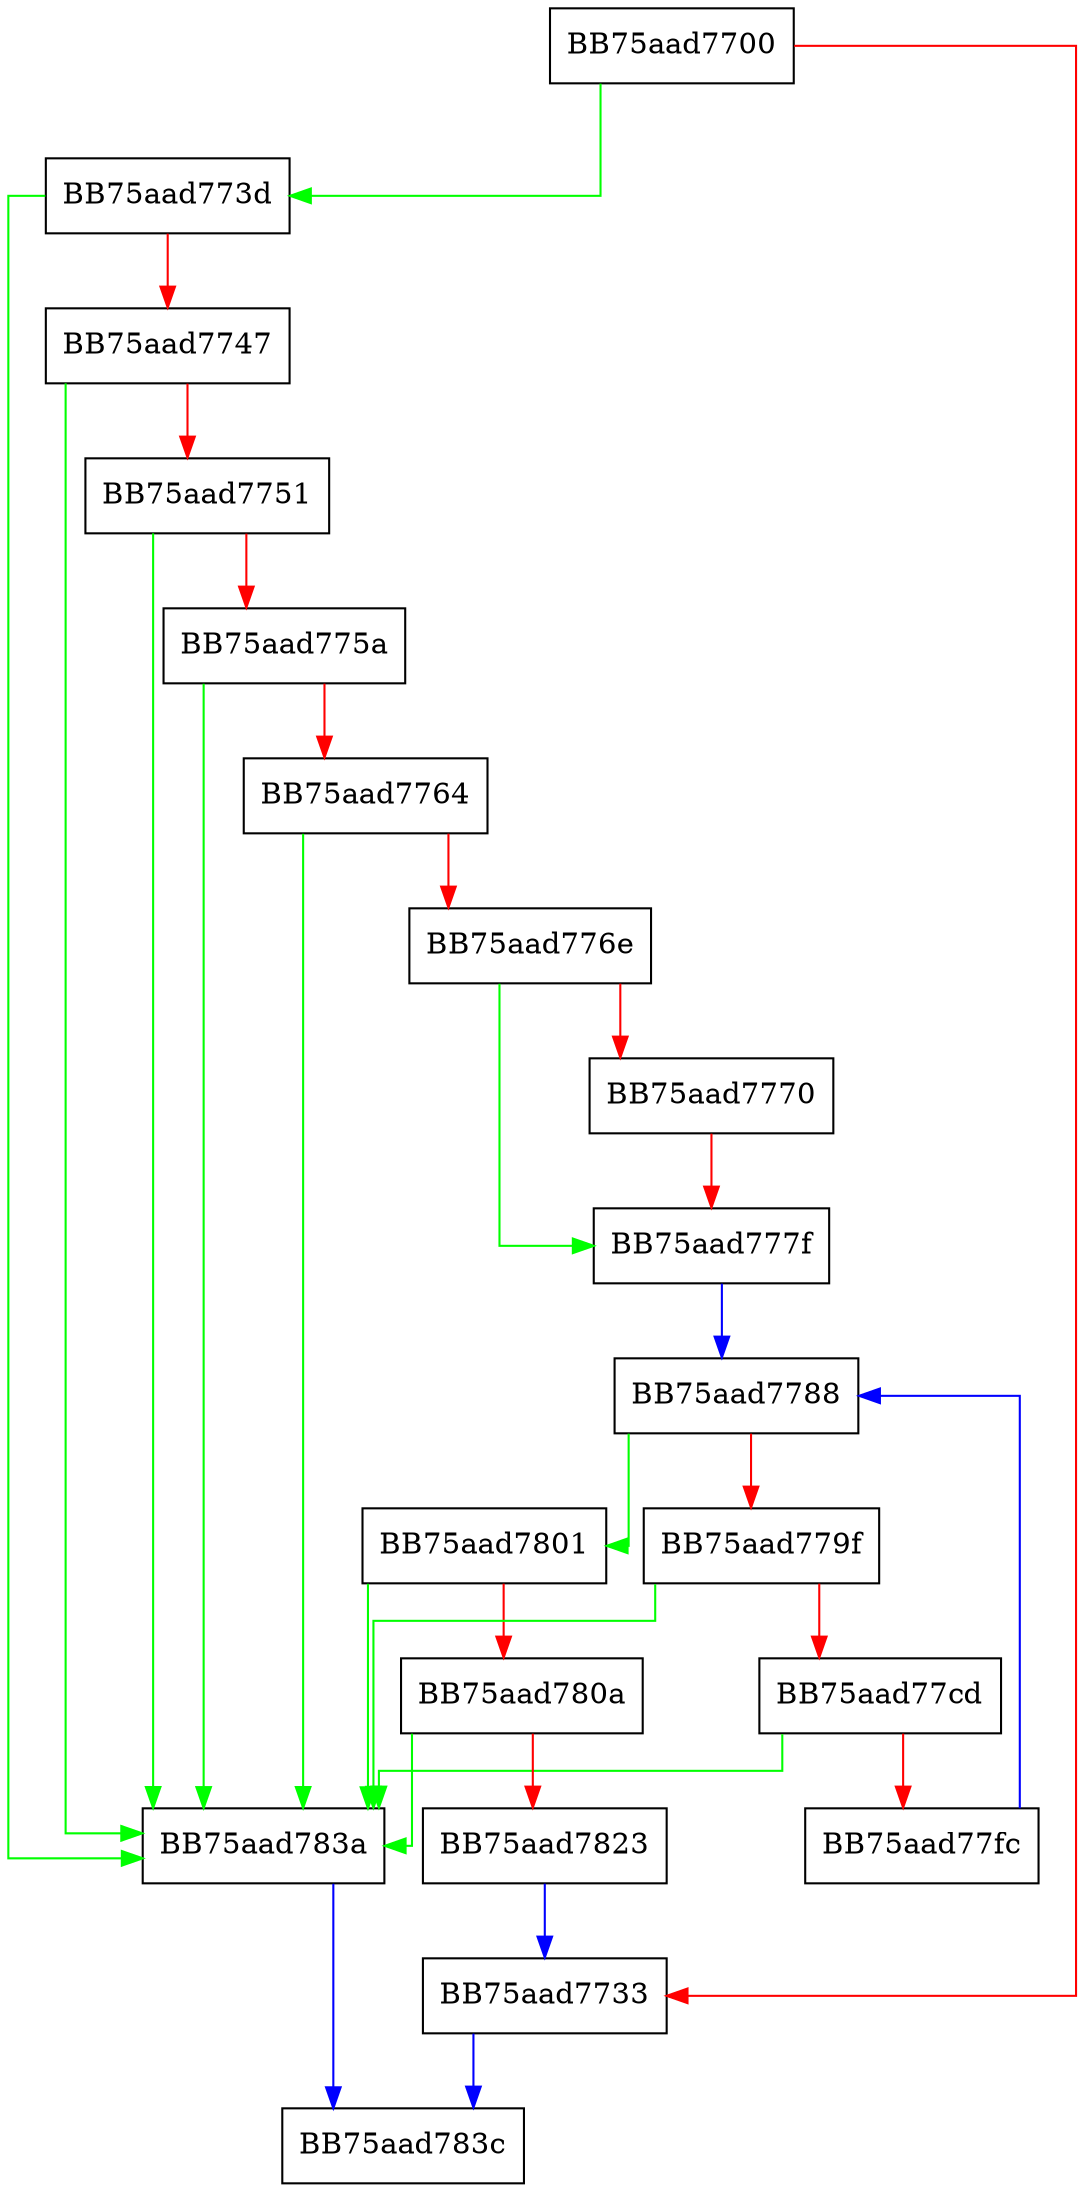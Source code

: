 digraph mphp_fshift {
  node [shape="box"];
  graph [splines=ortho];
  BB75aad7700 -> BB75aad773d [color="green"];
  BB75aad7700 -> BB75aad7733 [color="red"];
  BB75aad7733 -> BB75aad783c [color="blue"];
  BB75aad773d -> BB75aad783a [color="green"];
  BB75aad773d -> BB75aad7747 [color="red"];
  BB75aad7747 -> BB75aad783a [color="green"];
  BB75aad7747 -> BB75aad7751 [color="red"];
  BB75aad7751 -> BB75aad783a [color="green"];
  BB75aad7751 -> BB75aad775a [color="red"];
  BB75aad775a -> BB75aad783a [color="green"];
  BB75aad775a -> BB75aad7764 [color="red"];
  BB75aad7764 -> BB75aad783a [color="green"];
  BB75aad7764 -> BB75aad776e [color="red"];
  BB75aad776e -> BB75aad777f [color="green"];
  BB75aad776e -> BB75aad7770 [color="red"];
  BB75aad7770 -> BB75aad777f [color="red"];
  BB75aad777f -> BB75aad7788 [color="blue"];
  BB75aad7788 -> BB75aad7801 [color="green"];
  BB75aad7788 -> BB75aad779f [color="red"];
  BB75aad779f -> BB75aad783a [color="green"];
  BB75aad779f -> BB75aad77cd [color="red"];
  BB75aad77cd -> BB75aad783a [color="green"];
  BB75aad77cd -> BB75aad77fc [color="red"];
  BB75aad77fc -> BB75aad7788 [color="blue"];
  BB75aad7801 -> BB75aad783a [color="green"];
  BB75aad7801 -> BB75aad780a [color="red"];
  BB75aad780a -> BB75aad783a [color="green"];
  BB75aad780a -> BB75aad7823 [color="red"];
  BB75aad7823 -> BB75aad7733 [color="blue"];
  BB75aad783a -> BB75aad783c [color="blue"];
}
